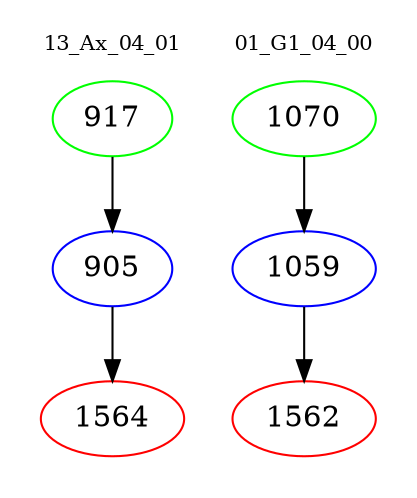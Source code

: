 digraph{
subgraph cluster_0 {
color = white
label = "13_Ax_04_01";
fontsize=10;
T0_917 [label="917", color="green"]
T0_917 -> T0_905 [color="black"]
T0_905 [label="905", color="blue"]
T0_905 -> T0_1564 [color="black"]
T0_1564 [label="1564", color="red"]
}
subgraph cluster_1 {
color = white
label = "01_G1_04_00";
fontsize=10;
T1_1070 [label="1070", color="green"]
T1_1070 -> T1_1059 [color="black"]
T1_1059 [label="1059", color="blue"]
T1_1059 -> T1_1562 [color="black"]
T1_1562 [label="1562", color="red"]
}
}
